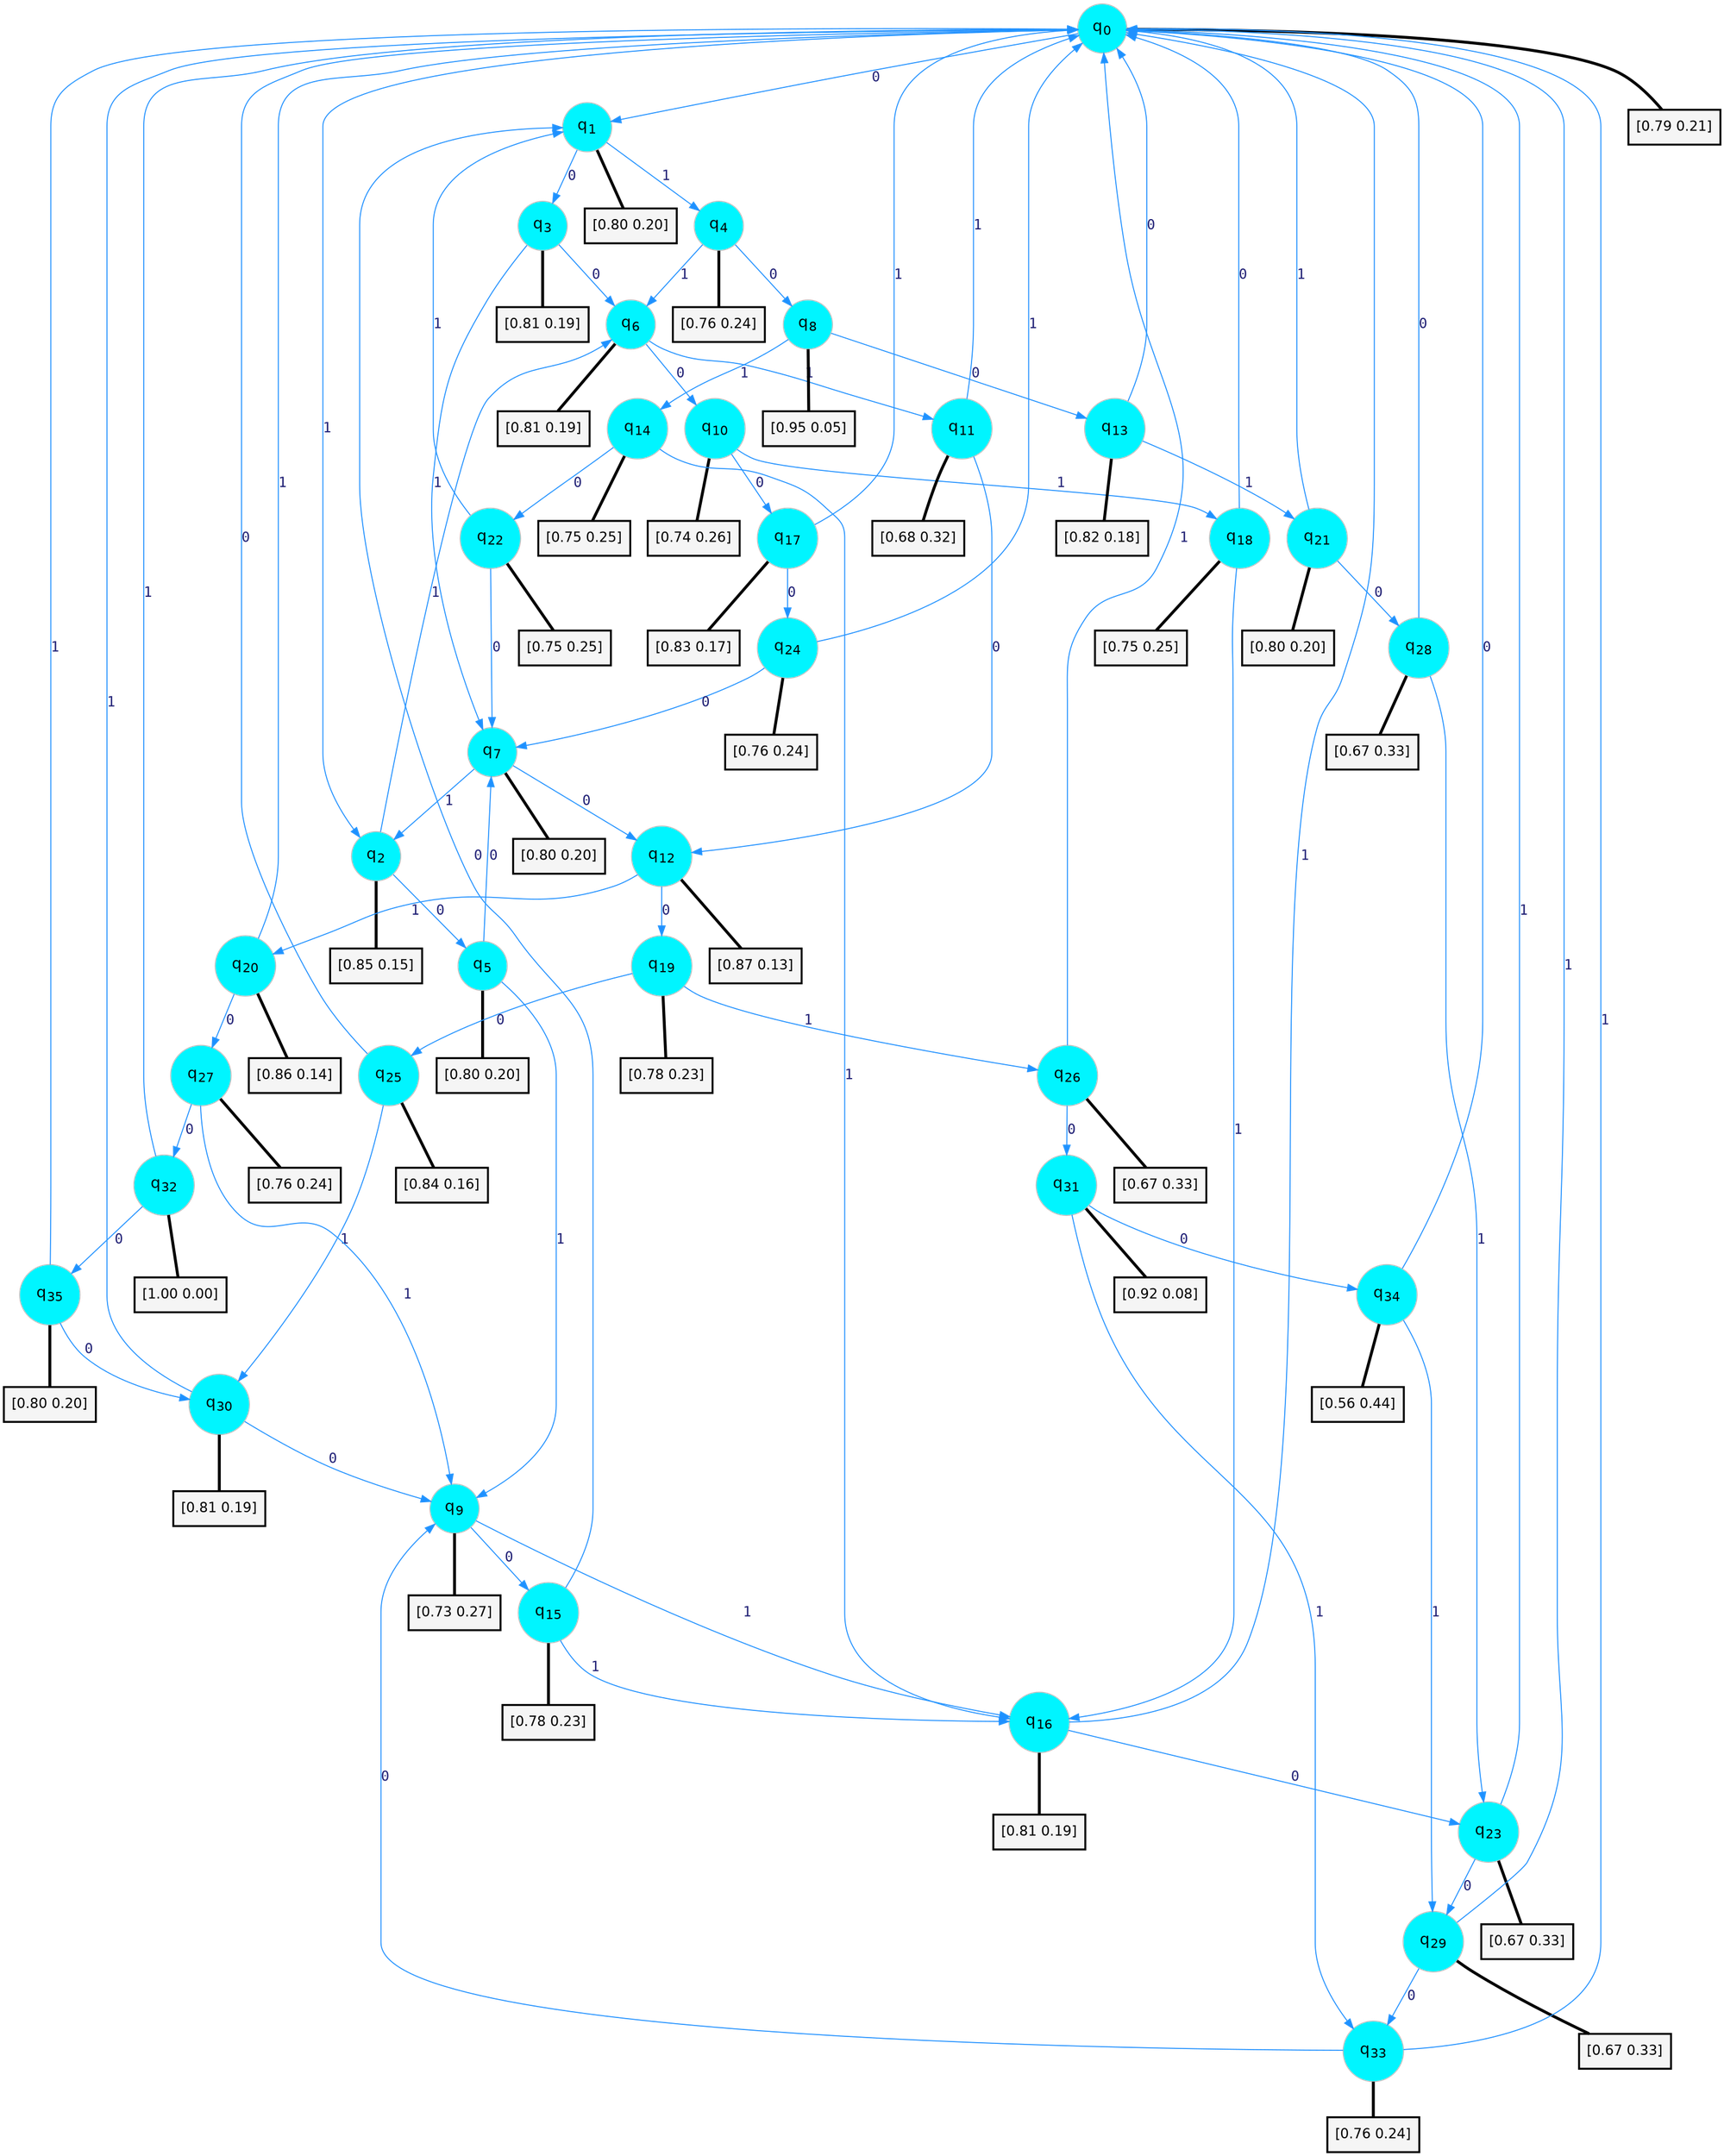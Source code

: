 digraph G {
graph [
bgcolor=transparent, dpi=300, rankdir=TD, size="40,25"];
node [
color=gray, fillcolor=turquoise1, fontcolor=black, fontname=Helvetica, fontsize=16, fontweight=bold, shape=circle, style=filled];
edge [
arrowsize=1, color=dodgerblue1, fontcolor=midnightblue, fontname=courier, fontweight=bold, penwidth=1, style=solid, weight=20];
0[label=<q<SUB>0</SUB>>];
1[label=<q<SUB>1</SUB>>];
2[label=<q<SUB>2</SUB>>];
3[label=<q<SUB>3</SUB>>];
4[label=<q<SUB>4</SUB>>];
5[label=<q<SUB>5</SUB>>];
6[label=<q<SUB>6</SUB>>];
7[label=<q<SUB>7</SUB>>];
8[label=<q<SUB>8</SUB>>];
9[label=<q<SUB>9</SUB>>];
10[label=<q<SUB>10</SUB>>];
11[label=<q<SUB>11</SUB>>];
12[label=<q<SUB>12</SUB>>];
13[label=<q<SUB>13</SUB>>];
14[label=<q<SUB>14</SUB>>];
15[label=<q<SUB>15</SUB>>];
16[label=<q<SUB>16</SUB>>];
17[label=<q<SUB>17</SUB>>];
18[label=<q<SUB>18</SUB>>];
19[label=<q<SUB>19</SUB>>];
20[label=<q<SUB>20</SUB>>];
21[label=<q<SUB>21</SUB>>];
22[label=<q<SUB>22</SUB>>];
23[label=<q<SUB>23</SUB>>];
24[label=<q<SUB>24</SUB>>];
25[label=<q<SUB>25</SUB>>];
26[label=<q<SUB>26</SUB>>];
27[label=<q<SUB>27</SUB>>];
28[label=<q<SUB>28</SUB>>];
29[label=<q<SUB>29</SUB>>];
30[label=<q<SUB>30</SUB>>];
31[label=<q<SUB>31</SUB>>];
32[label=<q<SUB>32</SUB>>];
33[label=<q<SUB>33</SUB>>];
34[label=<q<SUB>34</SUB>>];
35[label=<q<SUB>35</SUB>>];
36[label="[0.79 0.21]", shape=box,fontcolor=black, fontname=Helvetica, fontsize=14, penwidth=2, fillcolor=whitesmoke,color=black];
37[label="[0.80 0.20]", shape=box,fontcolor=black, fontname=Helvetica, fontsize=14, penwidth=2, fillcolor=whitesmoke,color=black];
38[label="[0.85 0.15]", shape=box,fontcolor=black, fontname=Helvetica, fontsize=14, penwidth=2, fillcolor=whitesmoke,color=black];
39[label="[0.81 0.19]", shape=box,fontcolor=black, fontname=Helvetica, fontsize=14, penwidth=2, fillcolor=whitesmoke,color=black];
40[label="[0.76 0.24]", shape=box,fontcolor=black, fontname=Helvetica, fontsize=14, penwidth=2, fillcolor=whitesmoke,color=black];
41[label="[0.80 0.20]", shape=box,fontcolor=black, fontname=Helvetica, fontsize=14, penwidth=2, fillcolor=whitesmoke,color=black];
42[label="[0.81 0.19]", shape=box,fontcolor=black, fontname=Helvetica, fontsize=14, penwidth=2, fillcolor=whitesmoke,color=black];
43[label="[0.80 0.20]", shape=box,fontcolor=black, fontname=Helvetica, fontsize=14, penwidth=2, fillcolor=whitesmoke,color=black];
44[label="[0.95 0.05]", shape=box,fontcolor=black, fontname=Helvetica, fontsize=14, penwidth=2, fillcolor=whitesmoke,color=black];
45[label="[0.73 0.27]", shape=box,fontcolor=black, fontname=Helvetica, fontsize=14, penwidth=2, fillcolor=whitesmoke,color=black];
46[label="[0.74 0.26]", shape=box,fontcolor=black, fontname=Helvetica, fontsize=14, penwidth=2, fillcolor=whitesmoke,color=black];
47[label="[0.68 0.32]", shape=box,fontcolor=black, fontname=Helvetica, fontsize=14, penwidth=2, fillcolor=whitesmoke,color=black];
48[label="[0.87 0.13]", shape=box,fontcolor=black, fontname=Helvetica, fontsize=14, penwidth=2, fillcolor=whitesmoke,color=black];
49[label="[0.82 0.18]", shape=box,fontcolor=black, fontname=Helvetica, fontsize=14, penwidth=2, fillcolor=whitesmoke,color=black];
50[label="[0.75 0.25]", shape=box,fontcolor=black, fontname=Helvetica, fontsize=14, penwidth=2, fillcolor=whitesmoke,color=black];
51[label="[0.78 0.23]", shape=box,fontcolor=black, fontname=Helvetica, fontsize=14, penwidth=2, fillcolor=whitesmoke,color=black];
52[label="[0.81 0.19]", shape=box,fontcolor=black, fontname=Helvetica, fontsize=14, penwidth=2, fillcolor=whitesmoke,color=black];
53[label="[0.83 0.17]", shape=box,fontcolor=black, fontname=Helvetica, fontsize=14, penwidth=2, fillcolor=whitesmoke,color=black];
54[label="[0.75 0.25]", shape=box,fontcolor=black, fontname=Helvetica, fontsize=14, penwidth=2, fillcolor=whitesmoke,color=black];
55[label="[0.78 0.23]", shape=box,fontcolor=black, fontname=Helvetica, fontsize=14, penwidth=2, fillcolor=whitesmoke,color=black];
56[label="[0.86 0.14]", shape=box,fontcolor=black, fontname=Helvetica, fontsize=14, penwidth=2, fillcolor=whitesmoke,color=black];
57[label="[0.80 0.20]", shape=box,fontcolor=black, fontname=Helvetica, fontsize=14, penwidth=2, fillcolor=whitesmoke,color=black];
58[label="[0.75 0.25]", shape=box,fontcolor=black, fontname=Helvetica, fontsize=14, penwidth=2, fillcolor=whitesmoke,color=black];
59[label="[0.67 0.33]", shape=box,fontcolor=black, fontname=Helvetica, fontsize=14, penwidth=2, fillcolor=whitesmoke,color=black];
60[label="[0.76 0.24]", shape=box,fontcolor=black, fontname=Helvetica, fontsize=14, penwidth=2, fillcolor=whitesmoke,color=black];
61[label="[0.84 0.16]", shape=box,fontcolor=black, fontname=Helvetica, fontsize=14, penwidth=2, fillcolor=whitesmoke,color=black];
62[label="[0.67 0.33]", shape=box,fontcolor=black, fontname=Helvetica, fontsize=14, penwidth=2, fillcolor=whitesmoke,color=black];
63[label="[0.76 0.24]", shape=box,fontcolor=black, fontname=Helvetica, fontsize=14, penwidth=2, fillcolor=whitesmoke,color=black];
64[label="[0.67 0.33]", shape=box,fontcolor=black, fontname=Helvetica, fontsize=14, penwidth=2, fillcolor=whitesmoke,color=black];
65[label="[0.67 0.33]", shape=box,fontcolor=black, fontname=Helvetica, fontsize=14, penwidth=2, fillcolor=whitesmoke,color=black];
66[label="[0.81 0.19]", shape=box,fontcolor=black, fontname=Helvetica, fontsize=14, penwidth=2, fillcolor=whitesmoke,color=black];
67[label="[0.92 0.08]", shape=box,fontcolor=black, fontname=Helvetica, fontsize=14, penwidth=2, fillcolor=whitesmoke,color=black];
68[label="[1.00 0.00]", shape=box,fontcolor=black, fontname=Helvetica, fontsize=14, penwidth=2, fillcolor=whitesmoke,color=black];
69[label="[0.76 0.24]", shape=box,fontcolor=black, fontname=Helvetica, fontsize=14, penwidth=2, fillcolor=whitesmoke,color=black];
70[label="[0.56 0.44]", shape=box,fontcolor=black, fontname=Helvetica, fontsize=14, penwidth=2, fillcolor=whitesmoke,color=black];
71[label="[0.80 0.20]", shape=box,fontcolor=black, fontname=Helvetica, fontsize=14, penwidth=2, fillcolor=whitesmoke,color=black];
0->1 [label=0];
0->2 [label=1];
0->36 [arrowhead=none, penwidth=3,color=black];
1->3 [label=0];
1->4 [label=1];
1->37 [arrowhead=none, penwidth=3,color=black];
2->5 [label=0];
2->6 [label=1];
2->38 [arrowhead=none, penwidth=3,color=black];
3->6 [label=0];
3->7 [label=1];
3->39 [arrowhead=none, penwidth=3,color=black];
4->8 [label=0];
4->6 [label=1];
4->40 [arrowhead=none, penwidth=3,color=black];
5->7 [label=0];
5->9 [label=1];
5->41 [arrowhead=none, penwidth=3,color=black];
6->10 [label=0];
6->11 [label=1];
6->42 [arrowhead=none, penwidth=3,color=black];
7->12 [label=0];
7->2 [label=1];
7->43 [arrowhead=none, penwidth=3,color=black];
8->13 [label=0];
8->14 [label=1];
8->44 [arrowhead=none, penwidth=3,color=black];
9->15 [label=0];
9->16 [label=1];
9->45 [arrowhead=none, penwidth=3,color=black];
10->17 [label=0];
10->18 [label=1];
10->46 [arrowhead=none, penwidth=3,color=black];
11->12 [label=0];
11->0 [label=1];
11->47 [arrowhead=none, penwidth=3,color=black];
12->19 [label=0];
12->20 [label=1];
12->48 [arrowhead=none, penwidth=3,color=black];
13->0 [label=0];
13->21 [label=1];
13->49 [arrowhead=none, penwidth=3,color=black];
14->22 [label=0];
14->16 [label=1];
14->50 [arrowhead=none, penwidth=3,color=black];
15->1 [label=0];
15->16 [label=1];
15->51 [arrowhead=none, penwidth=3,color=black];
16->23 [label=0];
16->0 [label=1];
16->52 [arrowhead=none, penwidth=3,color=black];
17->24 [label=0];
17->0 [label=1];
17->53 [arrowhead=none, penwidth=3,color=black];
18->0 [label=0];
18->16 [label=1];
18->54 [arrowhead=none, penwidth=3,color=black];
19->25 [label=0];
19->26 [label=1];
19->55 [arrowhead=none, penwidth=3,color=black];
20->27 [label=0];
20->0 [label=1];
20->56 [arrowhead=none, penwidth=3,color=black];
21->28 [label=0];
21->0 [label=1];
21->57 [arrowhead=none, penwidth=3,color=black];
22->7 [label=0];
22->1 [label=1];
22->58 [arrowhead=none, penwidth=3,color=black];
23->29 [label=0];
23->0 [label=1];
23->59 [arrowhead=none, penwidth=3,color=black];
24->7 [label=0];
24->0 [label=1];
24->60 [arrowhead=none, penwidth=3,color=black];
25->0 [label=0];
25->30 [label=1];
25->61 [arrowhead=none, penwidth=3,color=black];
26->31 [label=0];
26->0 [label=1];
26->62 [arrowhead=none, penwidth=3,color=black];
27->32 [label=0];
27->9 [label=1];
27->63 [arrowhead=none, penwidth=3,color=black];
28->0 [label=0];
28->23 [label=1];
28->64 [arrowhead=none, penwidth=3,color=black];
29->33 [label=0];
29->0 [label=1];
29->65 [arrowhead=none, penwidth=3,color=black];
30->9 [label=0];
30->0 [label=1];
30->66 [arrowhead=none, penwidth=3,color=black];
31->34 [label=0];
31->33 [label=1];
31->67 [arrowhead=none, penwidth=3,color=black];
32->35 [label=0];
32->0 [label=1];
32->68 [arrowhead=none, penwidth=3,color=black];
33->9 [label=0];
33->0 [label=1];
33->69 [arrowhead=none, penwidth=3,color=black];
34->0 [label=0];
34->29 [label=1];
34->70 [arrowhead=none, penwidth=3,color=black];
35->30 [label=0];
35->0 [label=1];
35->71 [arrowhead=none, penwidth=3,color=black];
}
